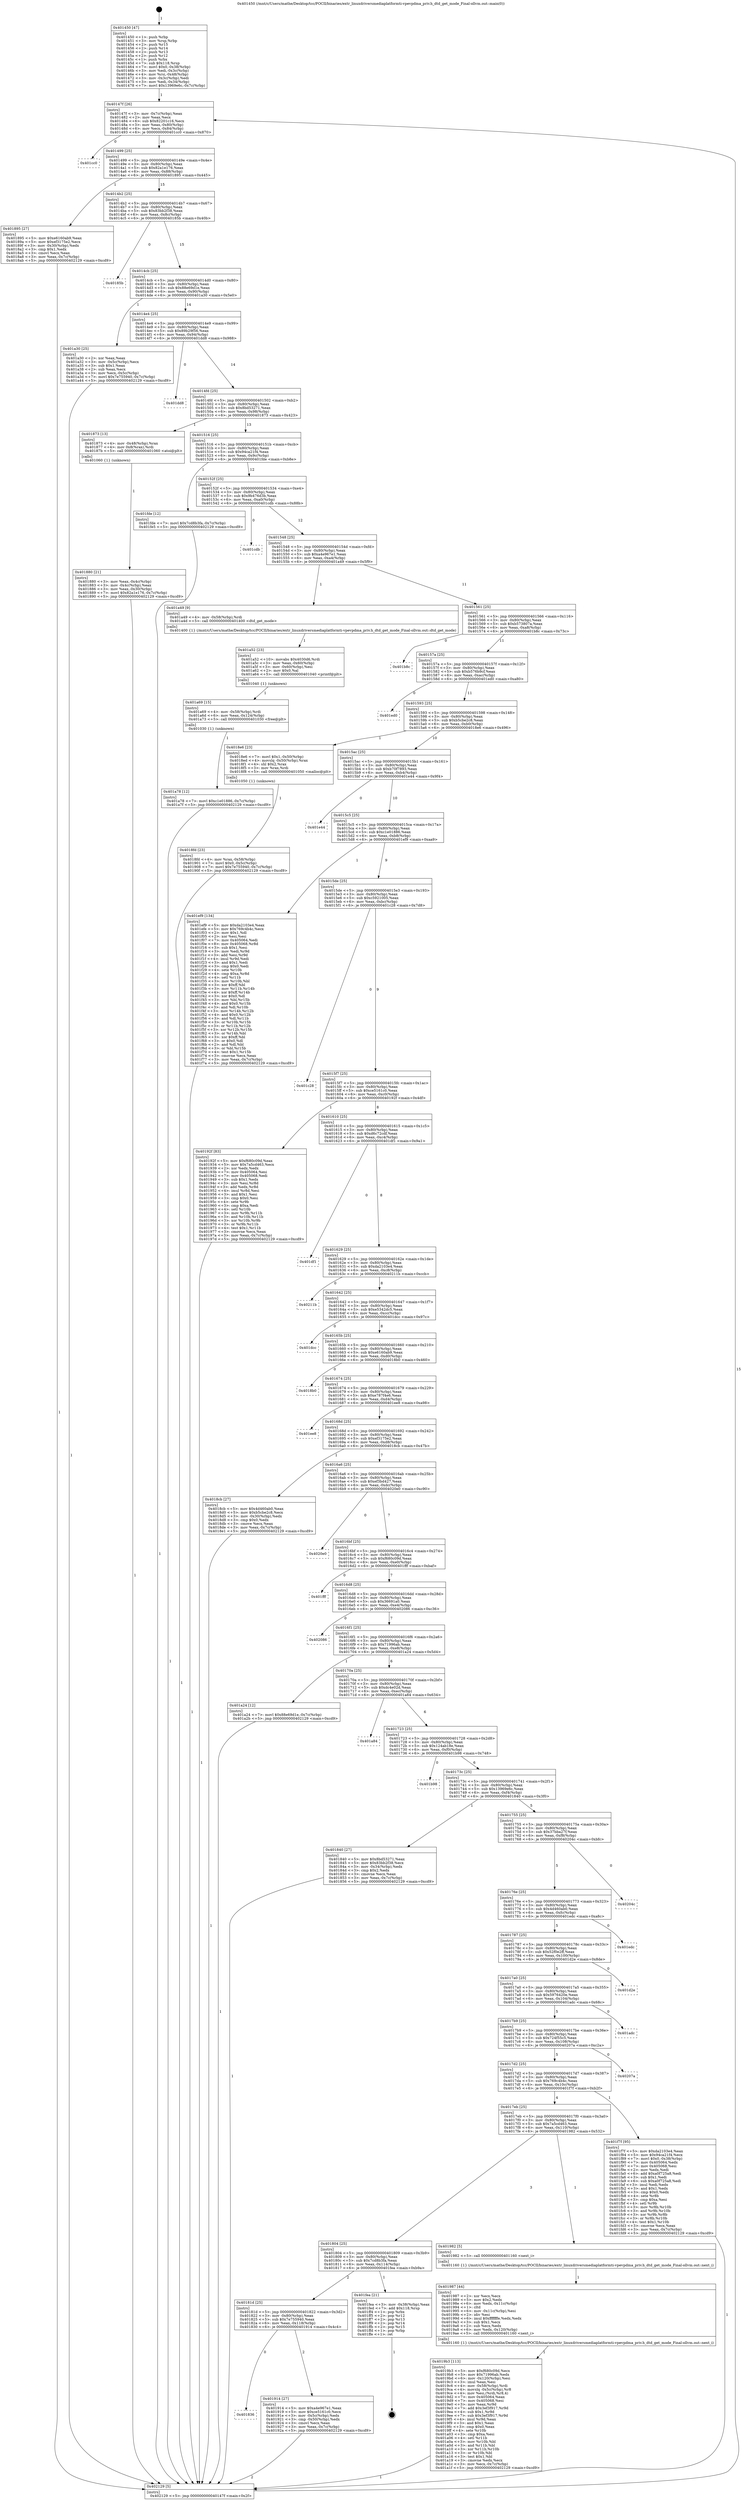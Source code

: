 digraph "0x401450" {
  label = "0x401450 (/mnt/c/Users/mathe/Desktop/tcc/POCII/binaries/extr_linuxdriversmediaplatformti-vpevpdma_priv.h_dtd_get_mode_Final-ollvm.out::main(0))"
  labelloc = "t"
  node[shape=record]

  Entry [label="",width=0.3,height=0.3,shape=circle,fillcolor=black,style=filled]
  "0x40147f" [label="{
     0x40147f [26]\l
     | [instrs]\l
     &nbsp;&nbsp;0x40147f \<+3\>: mov -0x7c(%rbp),%eax\l
     &nbsp;&nbsp;0x401482 \<+2\>: mov %eax,%ecx\l
     &nbsp;&nbsp;0x401484 \<+6\>: sub $0x82201c16,%ecx\l
     &nbsp;&nbsp;0x40148a \<+3\>: mov %eax,-0x80(%rbp)\l
     &nbsp;&nbsp;0x40148d \<+6\>: mov %ecx,-0x84(%rbp)\l
     &nbsp;&nbsp;0x401493 \<+6\>: je 0000000000401cc0 \<main+0x870\>\l
  }"]
  "0x401cc0" [label="{
     0x401cc0\l
  }", style=dashed]
  "0x401499" [label="{
     0x401499 [25]\l
     | [instrs]\l
     &nbsp;&nbsp;0x401499 \<+5\>: jmp 000000000040149e \<main+0x4e\>\l
     &nbsp;&nbsp;0x40149e \<+3\>: mov -0x80(%rbp),%eax\l
     &nbsp;&nbsp;0x4014a1 \<+5\>: sub $0x82a1e176,%eax\l
     &nbsp;&nbsp;0x4014a6 \<+6\>: mov %eax,-0x88(%rbp)\l
     &nbsp;&nbsp;0x4014ac \<+6\>: je 0000000000401895 \<main+0x445\>\l
  }"]
  Exit [label="",width=0.3,height=0.3,shape=circle,fillcolor=black,style=filled,peripheries=2]
  "0x401895" [label="{
     0x401895 [27]\l
     | [instrs]\l
     &nbsp;&nbsp;0x401895 \<+5\>: mov $0xe6160ab9,%eax\l
     &nbsp;&nbsp;0x40189a \<+5\>: mov $0xef3175e2,%ecx\l
     &nbsp;&nbsp;0x40189f \<+3\>: mov -0x30(%rbp),%edx\l
     &nbsp;&nbsp;0x4018a2 \<+3\>: cmp $0x1,%edx\l
     &nbsp;&nbsp;0x4018a5 \<+3\>: cmovl %ecx,%eax\l
     &nbsp;&nbsp;0x4018a8 \<+3\>: mov %eax,-0x7c(%rbp)\l
     &nbsp;&nbsp;0x4018ab \<+5\>: jmp 0000000000402129 \<main+0xcd9\>\l
  }"]
  "0x4014b2" [label="{
     0x4014b2 [25]\l
     | [instrs]\l
     &nbsp;&nbsp;0x4014b2 \<+5\>: jmp 00000000004014b7 \<main+0x67\>\l
     &nbsp;&nbsp;0x4014b7 \<+3\>: mov -0x80(%rbp),%eax\l
     &nbsp;&nbsp;0x4014ba \<+5\>: sub $0x83bb2f38,%eax\l
     &nbsp;&nbsp;0x4014bf \<+6\>: mov %eax,-0x8c(%rbp)\l
     &nbsp;&nbsp;0x4014c5 \<+6\>: je 000000000040185b \<main+0x40b\>\l
  }"]
  "0x401a78" [label="{
     0x401a78 [12]\l
     | [instrs]\l
     &nbsp;&nbsp;0x401a78 \<+7\>: movl $0xc1e01886,-0x7c(%rbp)\l
     &nbsp;&nbsp;0x401a7f \<+5\>: jmp 0000000000402129 \<main+0xcd9\>\l
  }"]
  "0x40185b" [label="{
     0x40185b\l
  }", style=dashed]
  "0x4014cb" [label="{
     0x4014cb [25]\l
     | [instrs]\l
     &nbsp;&nbsp;0x4014cb \<+5\>: jmp 00000000004014d0 \<main+0x80\>\l
     &nbsp;&nbsp;0x4014d0 \<+3\>: mov -0x80(%rbp),%eax\l
     &nbsp;&nbsp;0x4014d3 \<+5\>: sub $0x88e69d1e,%eax\l
     &nbsp;&nbsp;0x4014d8 \<+6\>: mov %eax,-0x90(%rbp)\l
     &nbsp;&nbsp;0x4014de \<+6\>: je 0000000000401a30 \<main+0x5e0\>\l
  }"]
  "0x401a69" [label="{
     0x401a69 [15]\l
     | [instrs]\l
     &nbsp;&nbsp;0x401a69 \<+4\>: mov -0x58(%rbp),%rdi\l
     &nbsp;&nbsp;0x401a6d \<+6\>: mov %eax,-0x124(%rbp)\l
     &nbsp;&nbsp;0x401a73 \<+5\>: call 0000000000401030 \<free@plt\>\l
     | [calls]\l
     &nbsp;&nbsp;0x401030 \{1\} (unknown)\l
  }"]
  "0x401a30" [label="{
     0x401a30 [25]\l
     | [instrs]\l
     &nbsp;&nbsp;0x401a30 \<+2\>: xor %eax,%eax\l
     &nbsp;&nbsp;0x401a32 \<+3\>: mov -0x5c(%rbp),%ecx\l
     &nbsp;&nbsp;0x401a35 \<+3\>: sub $0x1,%eax\l
     &nbsp;&nbsp;0x401a38 \<+2\>: sub %eax,%ecx\l
     &nbsp;&nbsp;0x401a3a \<+3\>: mov %ecx,-0x5c(%rbp)\l
     &nbsp;&nbsp;0x401a3d \<+7\>: movl $0x7e755940,-0x7c(%rbp)\l
     &nbsp;&nbsp;0x401a44 \<+5\>: jmp 0000000000402129 \<main+0xcd9\>\l
  }"]
  "0x4014e4" [label="{
     0x4014e4 [25]\l
     | [instrs]\l
     &nbsp;&nbsp;0x4014e4 \<+5\>: jmp 00000000004014e9 \<main+0x99\>\l
     &nbsp;&nbsp;0x4014e9 \<+3\>: mov -0x80(%rbp),%eax\l
     &nbsp;&nbsp;0x4014ec \<+5\>: sub $0x89b29f56,%eax\l
     &nbsp;&nbsp;0x4014f1 \<+6\>: mov %eax,-0x94(%rbp)\l
     &nbsp;&nbsp;0x4014f7 \<+6\>: je 0000000000401dd8 \<main+0x988\>\l
  }"]
  "0x401a52" [label="{
     0x401a52 [23]\l
     | [instrs]\l
     &nbsp;&nbsp;0x401a52 \<+10\>: movabs $0x4030d6,%rdi\l
     &nbsp;&nbsp;0x401a5c \<+3\>: mov %eax,-0x60(%rbp)\l
     &nbsp;&nbsp;0x401a5f \<+3\>: mov -0x60(%rbp),%esi\l
     &nbsp;&nbsp;0x401a62 \<+2\>: mov $0x0,%al\l
     &nbsp;&nbsp;0x401a64 \<+5\>: call 0000000000401040 \<printf@plt\>\l
     | [calls]\l
     &nbsp;&nbsp;0x401040 \{1\} (unknown)\l
  }"]
  "0x401dd8" [label="{
     0x401dd8\l
  }", style=dashed]
  "0x4014fd" [label="{
     0x4014fd [25]\l
     | [instrs]\l
     &nbsp;&nbsp;0x4014fd \<+5\>: jmp 0000000000401502 \<main+0xb2\>\l
     &nbsp;&nbsp;0x401502 \<+3\>: mov -0x80(%rbp),%eax\l
     &nbsp;&nbsp;0x401505 \<+5\>: sub $0x8bd53271,%eax\l
     &nbsp;&nbsp;0x40150a \<+6\>: mov %eax,-0x98(%rbp)\l
     &nbsp;&nbsp;0x401510 \<+6\>: je 0000000000401873 \<main+0x423\>\l
  }"]
  "0x4019b3" [label="{
     0x4019b3 [113]\l
     | [instrs]\l
     &nbsp;&nbsp;0x4019b3 \<+5\>: mov $0xf680c09d,%ecx\l
     &nbsp;&nbsp;0x4019b8 \<+5\>: mov $0x71996ab,%edx\l
     &nbsp;&nbsp;0x4019bd \<+6\>: mov -0x120(%rbp),%esi\l
     &nbsp;&nbsp;0x4019c3 \<+3\>: imul %eax,%esi\l
     &nbsp;&nbsp;0x4019c6 \<+4\>: mov -0x58(%rbp),%rdi\l
     &nbsp;&nbsp;0x4019ca \<+4\>: movslq -0x5c(%rbp),%r8\l
     &nbsp;&nbsp;0x4019ce \<+4\>: mov %esi,(%rdi,%r8,4)\l
     &nbsp;&nbsp;0x4019d2 \<+7\>: mov 0x405064,%eax\l
     &nbsp;&nbsp;0x4019d9 \<+7\>: mov 0x405068,%esi\l
     &nbsp;&nbsp;0x4019e0 \<+3\>: mov %eax,%r9d\l
     &nbsp;&nbsp;0x4019e3 \<+7\>: add $0x3ef3f917,%r9d\l
     &nbsp;&nbsp;0x4019ea \<+4\>: sub $0x1,%r9d\l
     &nbsp;&nbsp;0x4019ee \<+7\>: sub $0x3ef3f917,%r9d\l
     &nbsp;&nbsp;0x4019f5 \<+4\>: imul %r9d,%eax\l
     &nbsp;&nbsp;0x4019f9 \<+3\>: and $0x1,%eax\l
     &nbsp;&nbsp;0x4019fc \<+3\>: cmp $0x0,%eax\l
     &nbsp;&nbsp;0x4019ff \<+4\>: sete %r10b\l
     &nbsp;&nbsp;0x401a03 \<+3\>: cmp $0xa,%esi\l
     &nbsp;&nbsp;0x401a06 \<+4\>: setl %r11b\l
     &nbsp;&nbsp;0x401a0a \<+3\>: mov %r10b,%bl\l
     &nbsp;&nbsp;0x401a0d \<+3\>: and %r11b,%bl\l
     &nbsp;&nbsp;0x401a10 \<+3\>: xor %r11b,%r10b\l
     &nbsp;&nbsp;0x401a13 \<+3\>: or %r10b,%bl\l
     &nbsp;&nbsp;0x401a16 \<+3\>: test $0x1,%bl\l
     &nbsp;&nbsp;0x401a19 \<+3\>: cmovne %edx,%ecx\l
     &nbsp;&nbsp;0x401a1c \<+3\>: mov %ecx,-0x7c(%rbp)\l
     &nbsp;&nbsp;0x401a1f \<+5\>: jmp 0000000000402129 \<main+0xcd9\>\l
  }"]
  "0x401873" [label="{
     0x401873 [13]\l
     | [instrs]\l
     &nbsp;&nbsp;0x401873 \<+4\>: mov -0x48(%rbp),%rax\l
     &nbsp;&nbsp;0x401877 \<+4\>: mov 0x8(%rax),%rdi\l
     &nbsp;&nbsp;0x40187b \<+5\>: call 0000000000401060 \<atoi@plt\>\l
     | [calls]\l
     &nbsp;&nbsp;0x401060 \{1\} (unknown)\l
  }"]
  "0x401516" [label="{
     0x401516 [25]\l
     | [instrs]\l
     &nbsp;&nbsp;0x401516 \<+5\>: jmp 000000000040151b \<main+0xcb\>\l
     &nbsp;&nbsp;0x40151b \<+3\>: mov -0x80(%rbp),%eax\l
     &nbsp;&nbsp;0x40151e \<+5\>: sub $0x94ca21f4,%eax\l
     &nbsp;&nbsp;0x401523 \<+6\>: mov %eax,-0x9c(%rbp)\l
     &nbsp;&nbsp;0x401529 \<+6\>: je 0000000000401fde \<main+0xb8e\>\l
  }"]
  "0x401987" [label="{
     0x401987 [44]\l
     | [instrs]\l
     &nbsp;&nbsp;0x401987 \<+2\>: xor %ecx,%ecx\l
     &nbsp;&nbsp;0x401989 \<+5\>: mov $0x2,%edx\l
     &nbsp;&nbsp;0x40198e \<+6\>: mov %edx,-0x11c(%rbp)\l
     &nbsp;&nbsp;0x401994 \<+1\>: cltd\l
     &nbsp;&nbsp;0x401995 \<+6\>: mov -0x11c(%rbp),%esi\l
     &nbsp;&nbsp;0x40199b \<+2\>: idiv %esi\l
     &nbsp;&nbsp;0x40199d \<+6\>: imul $0xfffffffe,%edx,%edx\l
     &nbsp;&nbsp;0x4019a3 \<+3\>: sub $0x1,%ecx\l
     &nbsp;&nbsp;0x4019a6 \<+2\>: sub %ecx,%edx\l
     &nbsp;&nbsp;0x4019a8 \<+6\>: mov %edx,-0x120(%rbp)\l
     &nbsp;&nbsp;0x4019ae \<+5\>: call 0000000000401160 \<next_i\>\l
     | [calls]\l
     &nbsp;&nbsp;0x401160 \{1\} (/mnt/c/Users/mathe/Desktop/tcc/POCII/binaries/extr_linuxdriversmediaplatformti-vpevpdma_priv.h_dtd_get_mode_Final-ollvm.out::next_i)\l
  }"]
  "0x401fde" [label="{
     0x401fde [12]\l
     | [instrs]\l
     &nbsp;&nbsp;0x401fde \<+7\>: movl $0x7cd8b3fa,-0x7c(%rbp)\l
     &nbsp;&nbsp;0x401fe5 \<+5\>: jmp 0000000000402129 \<main+0xcd9\>\l
  }"]
  "0x40152f" [label="{
     0x40152f [25]\l
     | [instrs]\l
     &nbsp;&nbsp;0x40152f \<+5\>: jmp 0000000000401534 \<main+0xe4\>\l
     &nbsp;&nbsp;0x401534 \<+3\>: mov -0x80(%rbp),%eax\l
     &nbsp;&nbsp;0x401537 \<+5\>: sub $0x9b476d3b,%eax\l
     &nbsp;&nbsp;0x40153c \<+6\>: mov %eax,-0xa0(%rbp)\l
     &nbsp;&nbsp;0x401542 \<+6\>: je 0000000000401cdb \<main+0x88b\>\l
  }"]
  "0x401836" [label="{
     0x401836\l
  }", style=dashed]
  "0x401cdb" [label="{
     0x401cdb\l
  }", style=dashed]
  "0x401548" [label="{
     0x401548 [25]\l
     | [instrs]\l
     &nbsp;&nbsp;0x401548 \<+5\>: jmp 000000000040154d \<main+0xfd\>\l
     &nbsp;&nbsp;0x40154d \<+3\>: mov -0x80(%rbp),%eax\l
     &nbsp;&nbsp;0x401550 \<+5\>: sub $0xa4e967e1,%eax\l
     &nbsp;&nbsp;0x401555 \<+6\>: mov %eax,-0xa4(%rbp)\l
     &nbsp;&nbsp;0x40155b \<+6\>: je 0000000000401a49 \<main+0x5f9\>\l
  }"]
  "0x401914" [label="{
     0x401914 [27]\l
     | [instrs]\l
     &nbsp;&nbsp;0x401914 \<+5\>: mov $0xa4e967e1,%eax\l
     &nbsp;&nbsp;0x401919 \<+5\>: mov $0xce5161c0,%ecx\l
     &nbsp;&nbsp;0x40191e \<+3\>: mov -0x5c(%rbp),%edx\l
     &nbsp;&nbsp;0x401921 \<+3\>: cmp -0x50(%rbp),%edx\l
     &nbsp;&nbsp;0x401924 \<+3\>: cmovl %ecx,%eax\l
     &nbsp;&nbsp;0x401927 \<+3\>: mov %eax,-0x7c(%rbp)\l
     &nbsp;&nbsp;0x40192a \<+5\>: jmp 0000000000402129 \<main+0xcd9\>\l
  }"]
  "0x401a49" [label="{
     0x401a49 [9]\l
     | [instrs]\l
     &nbsp;&nbsp;0x401a49 \<+4\>: mov -0x58(%rbp),%rdi\l
     &nbsp;&nbsp;0x401a4d \<+5\>: call 0000000000401400 \<dtd_get_mode\>\l
     | [calls]\l
     &nbsp;&nbsp;0x401400 \{1\} (/mnt/c/Users/mathe/Desktop/tcc/POCII/binaries/extr_linuxdriversmediaplatformti-vpevpdma_priv.h_dtd_get_mode_Final-ollvm.out::dtd_get_mode)\l
  }"]
  "0x401561" [label="{
     0x401561 [25]\l
     | [instrs]\l
     &nbsp;&nbsp;0x401561 \<+5\>: jmp 0000000000401566 \<main+0x116\>\l
     &nbsp;&nbsp;0x401566 \<+3\>: mov -0x80(%rbp),%eax\l
     &nbsp;&nbsp;0x401569 \<+5\>: sub $0xb573807a,%eax\l
     &nbsp;&nbsp;0x40156e \<+6\>: mov %eax,-0xa8(%rbp)\l
     &nbsp;&nbsp;0x401574 \<+6\>: je 0000000000401b8c \<main+0x73c\>\l
  }"]
  "0x40181d" [label="{
     0x40181d [25]\l
     | [instrs]\l
     &nbsp;&nbsp;0x40181d \<+5\>: jmp 0000000000401822 \<main+0x3d2\>\l
     &nbsp;&nbsp;0x401822 \<+3\>: mov -0x80(%rbp),%eax\l
     &nbsp;&nbsp;0x401825 \<+5\>: sub $0x7e755940,%eax\l
     &nbsp;&nbsp;0x40182a \<+6\>: mov %eax,-0x118(%rbp)\l
     &nbsp;&nbsp;0x401830 \<+6\>: je 0000000000401914 \<main+0x4c4\>\l
  }"]
  "0x401b8c" [label="{
     0x401b8c\l
  }", style=dashed]
  "0x40157a" [label="{
     0x40157a [25]\l
     | [instrs]\l
     &nbsp;&nbsp;0x40157a \<+5\>: jmp 000000000040157f \<main+0x12f\>\l
     &nbsp;&nbsp;0x40157f \<+3\>: mov -0x80(%rbp),%eax\l
     &nbsp;&nbsp;0x401582 \<+5\>: sub $0xb576b9cf,%eax\l
     &nbsp;&nbsp;0x401587 \<+6\>: mov %eax,-0xac(%rbp)\l
     &nbsp;&nbsp;0x40158d \<+6\>: je 0000000000401ed0 \<main+0xa80\>\l
  }"]
  "0x401fea" [label="{
     0x401fea [21]\l
     | [instrs]\l
     &nbsp;&nbsp;0x401fea \<+3\>: mov -0x38(%rbp),%eax\l
     &nbsp;&nbsp;0x401fed \<+7\>: add $0x118,%rsp\l
     &nbsp;&nbsp;0x401ff4 \<+1\>: pop %rbx\l
     &nbsp;&nbsp;0x401ff5 \<+2\>: pop %r12\l
     &nbsp;&nbsp;0x401ff7 \<+2\>: pop %r13\l
     &nbsp;&nbsp;0x401ff9 \<+2\>: pop %r14\l
     &nbsp;&nbsp;0x401ffb \<+2\>: pop %r15\l
     &nbsp;&nbsp;0x401ffd \<+1\>: pop %rbp\l
     &nbsp;&nbsp;0x401ffe \<+1\>: ret\l
  }"]
  "0x401ed0" [label="{
     0x401ed0\l
  }", style=dashed]
  "0x401593" [label="{
     0x401593 [25]\l
     | [instrs]\l
     &nbsp;&nbsp;0x401593 \<+5\>: jmp 0000000000401598 \<main+0x148\>\l
     &nbsp;&nbsp;0x401598 \<+3\>: mov -0x80(%rbp),%eax\l
     &nbsp;&nbsp;0x40159b \<+5\>: sub $0xb5cbe2c8,%eax\l
     &nbsp;&nbsp;0x4015a0 \<+6\>: mov %eax,-0xb0(%rbp)\l
     &nbsp;&nbsp;0x4015a6 \<+6\>: je 00000000004018e6 \<main+0x496\>\l
  }"]
  "0x401804" [label="{
     0x401804 [25]\l
     | [instrs]\l
     &nbsp;&nbsp;0x401804 \<+5\>: jmp 0000000000401809 \<main+0x3b9\>\l
     &nbsp;&nbsp;0x401809 \<+3\>: mov -0x80(%rbp),%eax\l
     &nbsp;&nbsp;0x40180c \<+5\>: sub $0x7cd8b3fa,%eax\l
     &nbsp;&nbsp;0x401811 \<+6\>: mov %eax,-0x114(%rbp)\l
     &nbsp;&nbsp;0x401817 \<+6\>: je 0000000000401fea \<main+0xb9a\>\l
  }"]
  "0x4018e6" [label="{
     0x4018e6 [23]\l
     | [instrs]\l
     &nbsp;&nbsp;0x4018e6 \<+7\>: movl $0x1,-0x50(%rbp)\l
     &nbsp;&nbsp;0x4018ed \<+4\>: movslq -0x50(%rbp),%rax\l
     &nbsp;&nbsp;0x4018f1 \<+4\>: shl $0x2,%rax\l
     &nbsp;&nbsp;0x4018f5 \<+3\>: mov %rax,%rdi\l
     &nbsp;&nbsp;0x4018f8 \<+5\>: call 0000000000401050 \<malloc@plt\>\l
     | [calls]\l
     &nbsp;&nbsp;0x401050 \{1\} (unknown)\l
  }"]
  "0x4015ac" [label="{
     0x4015ac [25]\l
     | [instrs]\l
     &nbsp;&nbsp;0x4015ac \<+5\>: jmp 00000000004015b1 \<main+0x161\>\l
     &nbsp;&nbsp;0x4015b1 \<+3\>: mov -0x80(%rbp),%eax\l
     &nbsp;&nbsp;0x4015b4 \<+5\>: sub $0xb70f7893,%eax\l
     &nbsp;&nbsp;0x4015b9 \<+6\>: mov %eax,-0xb4(%rbp)\l
     &nbsp;&nbsp;0x4015bf \<+6\>: je 0000000000401e44 \<main+0x9f4\>\l
  }"]
  "0x401982" [label="{
     0x401982 [5]\l
     | [instrs]\l
     &nbsp;&nbsp;0x401982 \<+5\>: call 0000000000401160 \<next_i\>\l
     | [calls]\l
     &nbsp;&nbsp;0x401160 \{1\} (/mnt/c/Users/mathe/Desktop/tcc/POCII/binaries/extr_linuxdriversmediaplatformti-vpevpdma_priv.h_dtd_get_mode_Final-ollvm.out::next_i)\l
  }"]
  "0x401e44" [label="{
     0x401e44\l
  }", style=dashed]
  "0x4015c5" [label="{
     0x4015c5 [25]\l
     | [instrs]\l
     &nbsp;&nbsp;0x4015c5 \<+5\>: jmp 00000000004015ca \<main+0x17a\>\l
     &nbsp;&nbsp;0x4015ca \<+3\>: mov -0x80(%rbp),%eax\l
     &nbsp;&nbsp;0x4015cd \<+5\>: sub $0xc1e01886,%eax\l
     &nbsp;&nbsp;0x4015d2 \<+6\>: mov %eax,-0xb8(%rbp)\l
     &nbsp;&nbsp;0x4015d8 \<+6\>: je 0000000000401ef9 \<main+0xaa9\>\l
  }"]
  "0x4017eb" [label="{
     0x4017eb [25]\l
     | [instrs]\l
     &nbsp;&nbsp;0x4017eb \<+5\>: jmp 00000000004017f0 \<main+0x3a0\>\l
     &nbsp;&nbsp;0x4017f0 \<+3\>: mov -0x80(%rbp),%eax\l
     &nbsp;&nbsp;0x4017f3 \<+5\>: sub $0x7a5cd463,%eax\l
     &nbsp;&nbsp;0x4017f8 \<+6\>: mov %eax,-0x110(%rbp)\l
     &nbsp;&nbsp;0x4017fe \<+6\>: je 0000000000401982 \<main+0x532\>\l
  }"]
  "0x401ef9" [label="{
     0x401ef9 [134]\l
     | [instrs]\l
     &nbsp;&nbsp;0x401ef9 \<+5\>: mov $0xda2103e4,%eax\l
     &nbsp;&nbsp;0x401efe \<+5\>: mov $0x769c4b4c,%ecx\l
     &nbsp;&nbsp;0x401f03 \<+2\>: mov $0x1,%dl\l
     &nbsp;&nbsp;0x401f05 \<+2\>: xor %esi,%esi\l
     &nbsp;&nbsp;0x401f07 \<+7\>: mov 0x405064,%edi\l
     &nbsp;&nbsp;0x401f0e \<+8\>: mov 0x405068,%r8d\l
     &nbsp;&nbsp;0x401f16 \<+3\>: sub $0x1,%esi\l
     &nbsp;&nbsp;0x401f19 \<+3\>: mov %edi,%r9d\l
     &nbsp;&nbsp;0x401f1c \<+3\>: add %esi,%r9d\l
     &nbsp;&nbsp;0x401f1f \<+4\>: imul %r9d,%edi\l
     &nbsp;&nbsp;0x401f23 \<+3\>: and $0x1,%edi\l
     &nbsp;&nbsp;0x401f26 \<+3\>: cmp $0x0,%edi\l
     &nbsp;&nbsp;0x401f29 \<+4\>: sete %r10b\l
     &nbsp;&nbsp;0x401f2d \<+4\>: cmp $0xa,%r8d\l
     &nbsp;&nbsp;0x401f31 \<+4\>: setl %r11b\l
     &nbsp;&nbsp;0x401f35 \<+3\>: mov %r10b,%bl\l
     &nbsp;&nbsp;0x401f38 \<+3\>: xor $0xff,%bl\l
     &nbsp;&nbsp;0x401f3b \<+3\>: mov %r11b,%r14b\l
     &nbsp;&nbsp;0x401f3e \<+4\>: xor $0xff,%r14b\l
     &nbsp;&nbsp;0x401f42 \<+3\>: xor $0x0,%dl\l
     &nbsp;&nbsp;0x401f45 \<+3\>: mov %bl,%r15b\l
     &nbsp;&nbsp;0x401f48 \<+4\>: and $0x0,%r15b\l
     &nbsp;&nbsp;0x401f4c \<+3\>: and %dl,%r10b\l
     &nbsp;&nbsp;0x401f4f \<+3\>: mov %r14b,%r12b\l
     &nbsp;&nbsp;0x401f52 \<+4\>: and $0x0,%r12b\l
     &nbsp;&nbsp;0x401f56 \<+3\>: and %dl,%r11b\l
     &nbsp;&nbsp;0x401f59 \<+3\>: or %r10b,%r15b\l
     &nbsp;&nbsp;0x401f5c \<+3\>: or %r11b,%r12b\l
     &nbsp;&nbsp;0x401f5f \<+3\>: xor %r12b,%r15b\l
     &nbsp;&nbsp;0x401f62 \<+3\>: or %r14b,%bl\l
     &nbsp;&nbsp;0x401f65 \<+3\>: xor $0xff,%bl\l
     &nbsp;&nbsp;0x401f68 \<+3\>: or $0x0,%dl\l
     &nbsp;&nbsp;0x401f6b \<+2\>: and %dl,%bl\l
     &nbsp;&nbsp;0x401f6d \<+3\>: or %bl,%r15b\l
     &nbsp;&nbsp;0x401f70 \<+4\>: test $0x1,%r15b\l
     &nbsp;&nbsp;0x401f74 \<+3\>: cmovne %ecx,%eax\l
     &nbsp;&nbsp;0x401f77 \<+3\>: mov %eax,-0x7c(%rbp)\l
     &nbsp;&nbsp;0x401f7a \<+5\>: jmp 0000000000402129 \<main+0xcd9\>\l
  }"]
  "0x4015de" [label="{
     0x4015de [25]\l
     | [instrs]\l
     &nbsp;&nbsp;0x4015de \<+5\>: jmp 00000000004015e3 \<main+0x193\>\l
     &nbsp;&nbsp;0x4015e3 \<+3\>: mov -0x80(%rbp),%eax\l
     &nbsp;&nbsp;0x4015e6 \<+5\>: sub $0xc5921005,%eax\l
     &nbsp;&nbsp;0x4015eb \<+6\>: mov %eax,-0xbc(%rbp)\l
     &nbsp;&nbsp;0x4015f1 \<+6\>: je 0000000000401c28 \<main+0x7d8\>\l
  }"]
  "0x401f7f" [label="{
     0x401f7f [95]\l
     | [instrs]\l
     &nbsp;&nbsp;0x401f7f \<+5\>: mov $0xda2103e4,%eax\l
     &nbsp;&nbsp;0x401f84 \<+5\>: mov $0x94ca21f4,%ecx\l
     &nbsp;&nbsp;0x401f89 \<+7\>: movl $0x0,-0x38(%rbp)\l
     &nbsp;&nbsp;0x401f90 \<+7\>: mov 0x405064,%edx\l
     &nbsp;&nbsp;0x401f97 \<+7\>: mov 0x405068,%esi\l
     &nbsp;&nbsp;0x401f9e \<+2\>: mov %edx,%edi\l
     &nbsp;&nbsp;0x401fa0 \<+6\>: add $0xa0f725a8,%edi\l
     &nbsp;&nbsp;0x401fa6 \<+3\>: sub $0x1,%edi\l
     &nbsp;&nbsp;0x401fa9 \<+6\>: sub $0xa0f725a8,%edi\l
     &nbsp;&nbsp;0x401faf \<+3\>: imul %edi,%edx\l
     &nbsp;&nbsp;0x401fb2 \<+3\>: and $0x1,%edx\l
     &nbsp;&nbsp;0x401fb5 \<+3\>: cmp $0x0,%edx\l
     &nbsp;&nbsp;0x401fb8 \<+4\>: sete %r8b\l
     &nbsp;&nbsp;0x401fbc \<+3\>: cmp $0xa,%esi\l
     &nbsp;&nbsp;0x401fbf \<+4\>: setl %r9b\l
     &nbsp;&nbsp;0x401fc3 \<+3\>: mov %r8b,%r10b\l
     &nbsp;&nbsp;0x401fc6 \<+3\>: and %r9b,%r10b\l
     &nbsp;&nbsp;0x401fc9 \<+3\>: xor %r9b,%r8b\l
     &nbsp;&nbsp;0x401fcc \<+3\>: or %r8b,%r10b\l
     &nbsp;&nbsp;0x401fcf \<+4\>: test $0x1,%r10b\l
     &nbsp;&nbsp;0x401fd3 \<+3\>: cmovne %ecx,%eax\l
     &nbsp;&nbsp;0x401fd6 \<+3\>: mov %eax,-0x7c(%rbp)\l
     &nbsp;&nbsp;0x401fd9 \<+5\>: jmp 0000000000402129 \<main+0xcd9\>\l
  }"]
  "0x401c28" [label="{
     0x401c28\l
  }", style=dashed]
  "0x4015f7" [label="{
     0x4015f7 [25]\l
     | [instrs]\l
     &nbsp;&nbsp;0x4015f7 \<+5\>: jmp 00000000004015fc \<main+0x1ac\>\l
     &nbsp;&nbsp;0x4015fc \<+3\>: mov -0x80(%rbp),%eax\l
     &nbsp;&nbsp;0x4015ff \<+5\>: sub $0xce5161c0,%eax\l
     &nbsp;&nbsp;0x401604 \<+6\>: mov %eax,-0xc0(%rbp)\l
     &nbsp;&nbsp;0x40160a \<+6\>: je 000000000040192f \<main+0x4df\>\l
  }"]
  "0x4017d2" [label="{
     0x4017d2 [25]\l
     | [instrs]\l
     &nbsp;&nbsp;0x4017d2 \<+5\>: jmp 00000000004017d7 \<main+0x387\>\l
     &nbsp;&nbsp;0x4017d7 \<+3\>: mov -0x80(%rbp),%eax\l
     &nbsp;&nbsp;0x4017da \<+5\>: sub $0x769c4b4c,%eax\l
     &nbsp;&nbsp;0x4017df \<+6\>: mov %eax,-0x10c(%rbp)\l
     &nbsp;&nbsp;0x4017e5 \<+6\>: je 0000000000401f7f \<main+0xb2f\>\l
  }"]
  "0x40192f" [label="{
     0x40192f [83]\l
     | [instrs]\l
     &nbsp;&nbsp;0x40192f \<+5\>: mov $0xf680c09d,%eax\l
     &nbsp;&nbsp;0x401934 \<+5\>: mov $0x7a5cd463,%ecx\l
     &nbsp;&nbsp;0x401939 \<+2\>: xor %edx,%edx\l
     &nbsp;&nbsp;0x40193b \<+7\>: mov 0x405064,%esi\l
     &nbsp;&nbsp;0x401942 \<+7\>: mov 0x405068,%edi\l
     &nbsp;&nbsp;0x401949 \<+3\>: sub $0x1,%edx\l
     &nbsp;&nbsp;0x40194c \<+3\>: mov %esi,%r8d\l
     &nbsp;&nbsp;0x40194f \<+3\>: add %edx,%r8d\l
     &nbsp;&nbsp;0x401952 \<+4\>: imul %r8d,%esi\l
     &nbsp;&nbsp;0x401956 \<+3\>: and $0x1,%esi\l
     &nbsp;&nbsp;0x401959 \<+3\>: cmp $0x0,%esi\l
     &nbsp;&nbsp;0x40195c \<+4\>: sete %r9b\l
     &nbsp;&nbsp;0x401960 \<+3\>: cmp $0xa,%edi\l
     &nbsp;&nbsp;0x401963 \<+4\>: setl %r10b\l
     &nbsp;&nbsp;0x401967 \<+3\>: mov %r9b,%r11b\l
     &nbsp;&nbsp;0x40196a \<+3\>: and %r10b,%r11b\l
     &nbsp;&nbsp;0x40196d \<+3\>: xor %r10b,%r9b\l
     &nbsp;&nbsp;0x401970 \<+3\>: or %r9b,%r11b\l
     &nbsp;&nbsp;0x401973 \<+4\>: test $0x1,%r11b\l
     &nbsp;&nbsp;0x401977 \<+3\>: cmovne %ecx,%eax\l
     &nbsp;&nbsp;0x40197a \<+3\>: mov %eax,-0x7c(%rbp)\l
     &nbsp;&nbsp;0x40197d \<+5\>: jmp 0000000000402129 \<main+0xcd9\>\l
  }"]
  "0x401610" [label="{
     0x401610 [25]\l
     | [instrs]\l
     &nbsp;&nbsp;0x401610 \<+5\>: jmp 0000000000401615 \<main+0x1c5\>\l
     &nbsp;&nbsp;0x401615 \<+3\>: mov -0x80(%rbp),%eax\l
     &nbsp;&nbsp;0x401618 \<+5\>: sub $0xd6c72cdf,%eax\l
     &nbsp;&nbsp;0x40161d \<+6\>: mov %eax,-0xc4(%rbp)\l
     &nbsp;&nbsp;0x401623 \<+6\>: je 0000000000401df1 \<main+0x9a1\>\l
  }"]
  "0x40207a" [label="{
     0x40207a\l
  }", style=dashed]
  "0x401df1" [label="{
     0x401df1\l
  }", style=dashed]
  "0x401629" [label="{
     0x401629 [25]\l
     | [instrs]\l
     &nbsp;&nbsp;0x401629 \<+5\>: jmp 000000000040162e \<main+0x1de\>\l
     &nbsp;&nbsp;0x40162e \<+3\>: mov -0x80(%rbp),%eax\l
     &nbsp;&nbsp;0x401631 \<+5\>: sub $0xda2103e4,%eax\l
     &nbsp;&nbsp;0x401636 \<+6\>: mov %eax,-0xc8(%rbp)\l
     &nbsp;&nbsp;0x40163c \<+6\>: je 000000000040211b \<main+0xccb\>\l
  }"]
  "0x4017b9" [label="{
     0x4017b9 [25]\l
     | [instrs]\l
     &nbsp;&nbsp;0x4017b9 \<+5\>: jmp 00000000004017be \<main+0x36e\>\l
     &nbsp;&nbsp;0x4017be \<+3\>: mov -0x80(%rbp),%eax\l
     &nbsp;&nbsp;0x4017c1 \<+5\>: sub $0x724f55c5,%eax\l
     &nbsp;&nbsp;0x4017c6 \<+6\>: mov %eax,-0x108(%rbp)\l
     &nbsp;&nbsp;0x4017cc \<+6\>: je 000000000040207a \<main+0xc2a\>\l
  }"]
  "0x40211b" [label="{
     0x40211b\l
  }", style=dashed]
  "0x401642" [label="{
     0x401642 [25]\l
     | [instrs]\l
     &nbsp;&nbsp;0x401642 \<+5\>: jmp 0000000000401647 \<main+0x1f7\>\l
     &nbsp;&nbsp;0x401647 \<+3\>: mov -0x80(%rbp),%eax\l
     &nbsp;&nbsp;0x40164a \<+5\>: sub $0xe5342dc5,%eax\l
     &nbsp;&nbsp;0x40164f \<+6\>: mov %eax,-0xcc(%rbp)\l
     &nbsp;&nbsp;0x401655 \<+6\>: je 0000000000401dcc \<main+0x97c\>\l
  }"]
  "0x401adc" [label="{
     0x401adc\l
  }", style=dashed]
  "0x401dcc" [label="{
     0x401dcc\l
  }", style=dashed]
  "0x40165b" [label="{
     0x40165b [25]\l
     | [instrs]\l
     &nbsp;&nbsp;0x40165b \<+5\>: jmp 0000000000401660 \<main+0x210\>\l
     &nbsp;&nbsp;0x401660 \<+3\>: mov -0x80(%rbp),%eax\l
     &nbsp;&nbsp;0x401663 \<+5\>: sub $0xe6160ab9,%eax\l
     &nbsp;&nbsp;0x401668 \<+6\>: mov %eax,-0xd0(%rbp)\l
     &nbsp;&nbsp;0x40166e \<+6\>: je 00000000004018b0 \<main+0x460\>\l
  }"]
  "0x4017a0" [label="{
     0x4017a0 [25]\l
     | [instrs]\l
     &nbsp;&nbsp;0x4017a0 \<+5\>: jmp 00000000004017a5 \<main+0x355\>\l
     &nbsp;&nbsp;0x4017a5 \<+3\>: mov -0x80(%rbp),%eax\l
     &nbsp;&nbsp;0x4017a8 \<+5\>: sub $0x5976420e,%eax\l
     &nbsp;&nbsp;0x4017ad \<+6\>: mov %eax,-0x104(%rbp)\l
     &nbsp;&nbsp;0x4017b3 \<+6\>: je 0000000000401adc \<main+0x68c\>\l
  }"]
  "0x4018b0" [label="{
     0x4018b0\l
  }", style=dashed]
  "0x401674" [label="{
     0x401674 [25]\l
     | [instrs]\l
     &nbsp;&nbsp;0x401674 \<+5\>: jmp 0000000000401679 \<main+0x229\>\l
     &nbsp;&nbsp;0x401679 \<+3\>: mov -0x80(%rbp),%eax\l
     &nbsp;&nbsp;0x40167c \<+5\>: sub $0xe787f4e6,%eax\l
     &nbsp;&nbsp;0x401681 \<+6\>: mov %eax,-0xd4(%rbp)\l
     &nbsp;&nbsp;0x401687 \<+6\>: je 0000000000401ee8 \<main+0xa98\>\l
  }"]
  "0x401d2e" [label="{
     0x401d2e\l
  }", style=dashed]
  "0x401ee8" [label="{
     0x401ee8\l
  }", style=dashed]
  "0x40168d" [label="{
     0x40168d [25]\l
     | [instrs]\l
     &nbsp;&nbsp;0x40168d \<+5\>: jmp 0000000000401692 \<main+0x242\>\l
     &nbsp;&nbsp;0x401692 \<+3\>: mov -0x80(%rbp),%eax\l
     &nbsp;&nbsp;0x401695 \<+5\>: sub $0xef3175e2,%eax\l
     &nbsp;&nbsp;0x40169a \<+6\>: mov %eax,-0xd8(%rbp)\l
     &nbsp;&nbsp;0x4016a0 \<+6\>: je 00000000004018cb \<main+0x47b\>\l
  }"]
  "0x401787" [label="{
     0x401787 [25]\l
     | [instrs]\l
     &nbsp;&nbsp;0x401787 \<+5\>: jmp 000000000040178c \<main+0x33c\>\l
     &nbsp;&nbsp;0x40178c \<+3\>: mov -0x80(%rbp),%eax\l
     &nbsp;&nbsp;0x40178f \<+5\>: sub $0x52f0e2ff,%eax\l
     &nbsp;&nbsp;0x401794 \<+6\>: mov %eax,-0x100(%rbp)\l
     &nbsp;&nbsp;0x40179a \<+6\>: je 0000000000401d2e \<main+0x8de\>\l
  }"]
  "0x4018cb" [label="{
     0x4018cb [27]\l
     | [instrs]\l
     &nbsp;&nbsp;0x4018cb \<+5\>: mov $0x4d460ab0,%eax\l
     &nbsp;&nbsp;0x4018d0 \<+5\>: mov $0xb5cbe2c8,%ecx\l
     &nbsp;&nbsp;0x4018d5 \<+3\>: mov -0x30(%rbp),%edx\l
     &nbsp;&nbsp;0x4018d8 \<+3\>: cmp $0x0,%edx\l
     &nbsp;&nbsp;0x4018db \<+3\>: cmove %ecx,%eax\l
     &nbsp;&nbsp;0x4018de \<+3\>: mov %eax,-0x7c(%rbp)\l
     &nbsp;&nbsp;0x4018e1 \<+5\>: jmp 0000000000402129 \<main+0xcd9\>\l
  }"]
  "0x4016a6" [label="{
     0x4016a6 [25]\l
     | [instrs]\l
     &nbsp;&nbsp;0x4016a6 \<+5\>: jmp 00000000004016ab \<main+0x25b\>\l
     &nbsp;&nbsp;0x4016ab \<+3\>: mov -0x80(%rbp),%eax\l
     &nbsp;&nbsp;0x4016ae \<+5\>: sub $0xef3bd427,%eax\l
     &nbsp;&nbsp;0x4016b3 \<+6\>: mov %eax,-0xdc(%rbp)\l
     &nbsp;&nbsp;0x4016b9 \<+6\>: je 00000000004020e0 \<main+0xc90\>\l
  }"]
  "0x401edc" [label="{
     0x401edc\l
  }", style=dashed]
  "0x4020e0" [label="{
     0x4020e0\l
  }", style=dashed]
  "0x4016bf" [label="{
     0x4016bf [25]\l
     | [instrs]\l
     &nbsp;&nbsp;0x4016bf \<+5\>: jmp 00000000004016c4 \<main+0x274\>\l
     &nbsp;&nbsp;0x4016c4 \<+3\>: mov -0x80(%rbp),%eax\l
     &nbsp;&nbsp;0x4016c7 \<+5\>: sub $0xf680c09d,%eax\l
     &nbsp;&nbsp;0x4016cc \<+6\>: mov %eax,-0xe0(%rbp)\l
     &nbsp;&nbsp;0x4016d2 \<+6\>: je 0000000000401fff \<main+0xbaf\>\l
  }"]
  "0x40176e" [label="{
     0x40176e [25]\l
     | [instrs]\l
     &nbsp;&nbsp;0x40176e \<+5\>: jmp 0000000000401773 \<main+0x323\>\l
     &nbsp;&nbsp;0x401773 \<+3\>: mov -0x80(%rbp),%eax\l
     &nbsp;&nbsp;0x401776 \<+5\>: sub $0x4d460ab0,%eax\l
     &nbsp;&nbsp;0x40177b \<+6\>: mov %eax,-0xfc(%rbp)\l
     &nbsp;&nbsp;0x401781 \<+6\>: je 0000000000401edc \<main+0xa8c\>\l
  }"]
  "0x401fff" [label="{
     0x401fff\l
  }", style=dashed]
  "0x4016d8" [label="{
     0x4016d8 [25]\l
     | [instrs]\l
     &nbsp;&nbsp;0x4016d8 \<+5\>: jmp 00000000004016dd \<main+0x28d\>\l
     &nbsp;&nbsp;0x4016dd \<+3\>: mov -0x80(%rbp),%eax\l
     &nbsp;&nbsp;0x4016e0 \<+5\>: sub $0x36691a0,%eax\l
     &nbsp;&nbsp;0x4016e5 \<+6\>: mov %eax,-0xe4(%rbp)\l
     &nbsp;&nbsp;0x4016eb \<+6\>: je 0000000000402086 \<main+0xc36\>\l
  }"]
  "0x40204c" [label="{
     0x40204c\l
  }", style=dashed]
  "0x402086" [label="{
     0x402086\l
  }", style=dashed]
  "0x4016f1" [label="{
     0x4016f1 [25]\l
     | [instrs]\l
     &nbsp;&nbsp;0x4016f1 \<+5\>: jmp 00000000004016f6 \<main+0x2a6\>\l
     &nbsp;&nbsp;0x4016f6 \<+3\>: mov -0x80(%rbp),%eax\l
     &nbsp;&nbsp;0x4016f9 \<+5\>: sub $0x71996ab,%eax\l
     &nbsp;&nbsp;0x4016fe \<+6\>: mov %eax,-0xe8(%rbp)\l
     &nbsp;&nbsp;0x401704 \<+6\>: je 0000000000401a24 \<main+0x5d4\>\l
  }"]
  "0x4018fd" [label="{
     0x4018fd [23]\l
     | [instrs]\l
     &nbsp;&nbsp;0x4018fd \<+4\>: mov %rax,-0x58(%rbp)\l
     &nbsp;&nbsp;0x401901 \<+7\>: movl $0x0,-0x5c(%rbp)\l
     &nbsp;&nbsp;0x401908 \<+7\>: movl $0x7e755940,-0x7c(%rbp)\l
     &nbsp;&nbsp;0x40190f \<+5\>: jmp 0000000000402129 \<main+0xcd9\>\l
  }"]
  "0x401a24" [label="{
     0x401a24 [12]\l
     | [instrs]\l
     &nbsp;&nbsp;0x401a24 \<+7\>: movl $0x88e69d1e,-0x7c(%rbp)\l
     &nbsp;&nbsp;0x401a2b \<+5\>: jmp 0000000000402129 \<main+0xcd9\>\l
  }"]
  "0x40170a" [label="{
     0x40170a [25]\l
     | [instrs]\l
     &nbsp;&nbsp;0x40170a \<+5\>: jmp 000000000040170f \<main+0x2bf\>\l
     &nbsp;&nbsp;0x40170f \<+3\>: mov -0x80(%rbp),%eax\l
     &nbsp;&nbsp;0x401712 \<+5\>: sub $0xdc4e02d,%eax\l
     &nbsp;&nbsp;0x401717 \<+6\>: mov %eax,-0xec(%rbp)\l
     &nbsp;&nbsp;0x40171d \<+6\>: je 0000000000401a84 \<main+0x634\>\l
  }"]
  "0x401880" [label="{
     0x401880 [21]\l
     | [instrs]\l
     &nbsp;&nbsp;0x401880 \<+3\>: mov %eax,-0x4c(%rbp)\l
     &nbsp;&nbsp;0x401883 \<+3\>: mov -0x4c(%rbp),%eax\l
     &nbsp;&nbsp;0x401886 \<+3\>: mov %eax,-0x30(%rbp)\l
     &nbsp;&nbsp;0x401889 \<+7\>: movl $0x82a1e176,-0x7c(%rbp)\l
     &nbsp;&nbsp;0x401890 \<+5\>: jmp 0000000000402129 \<main+0xcd9\>\l
  }"]
  "0x401a84" [label="{
     0x401a84\l
  }", style=dashed]
  "0x401723" [label="{
     0x401723 [25]\l
     | [instrs]\l
     &nbsp;&nbsp;0x401723 \<+5\>: jmp 0000000000401728 \<main+0x2d8\>\l
     &nbsp;&nbsp;0x401728 \<+3\>: mov -0x80(%rbp),%eax\l
     &nbsp;&nbsp;0x40172b \<+5\>: sub $0x124ab18e,%eax\l
     &nbsp;&nbsp;0x401730 \<+6\>: mov %eax,-0xf0(%rbp)\l
     &nbsp;&nbsp;0x401736 \<+6\>: je 0000000000401b98 \<main+0x748\>\l
  }"]
  "0x401450" [label="{
     0x401450 [47]\l
     | [instrs]\l
     &nbsp;&nbsp;0x401450 \<+1\>: push %rbp\l
     &nbsp;&nbsp;0x401451 \<+3\>: mov %rsp,%rbp\l
     &nbsp;&nbsp;0x401454 \<+2\>: push %r15\l
     &nbsp;&nbsp;0x401456 \<+2\>: push %r14\l
     &nbsp;&nbsp;0x401458 \<+2\>: push %r13\l
     &nbsp;&nbsp;0x40145a \<+2\>: push %r12\l
     &nbsp;&nbsp;0x40145c \<+1\>: push %rbx\l
     &nbsp;&nbsp;0x40145d \<+7\>: sub $0x118,%rsp\l
     &nbsp;&nbsp;0x401464 \<+7\>: movl $0x0,-0x38(%rbp)\l
     &nbsp;&nbsp;0x40146b \<+3\>: mov %edi,-0x3c(%rbp)\l
     &nbsp;&nbsp;0x40146e \<+4\>: mov %rsi,-0x48(%rbp)\l
     &nbsp;&nbsp;0x401472 \<+3\>: mov -0x3c(%rbp),%edi\l
     &nbsp;&nbsp;0x401475 \<+3\>: mov %edi,-0x34(%rbp)\l
     &nbsp;&nbsp;0x401478 \<+7\>: movl $0x13969e6c,-0x7c(%rbp)\l
  }"]
  "0x401b98" [label="{
     0x401b98\l
  }", style=dashed]
  "0x40173c" [label="{
     0x40173c [25]\l
     | [instrs]\l
     &nbsp;&nbsp;0x40173c \<+5\>: jmp 0000000000401741 \<main+0x2f1\>\l
     &nbsp;&nbsp;0x401741 \<+3\>: mov -0x80(%rbp),%eax\l
     &nbsp;&nbsp;0x401744 \<+5\>: sub $0x13969e6c,%eax\l
     &nbsp;&nbsp;0x401749 \<+6\>: mov %eax,-0xf4(%rbp)\l
     &nbsp;&nbsp;0x40174f \<+6\>: je 0000000000401840 \<main+0x3f0\>\l
  }"]
  "0x402129" [label="{
     0x402129 [5]\l
     | [instrs]\l
     &nbsp;&nbsp;0x402129 \<+5\>: jmp 000000000040147f \<main+0x2f\>\l
  }"]
  "0x401840" [label="{
     0x401840 [27]\l
     | [instrs]\l
     &nbsp;&nbsp;0x401840 \<+5\>: mov $0x8bd53271,%eax\l
     &nbsp;&nbsp;0x401845 \<+5\>: mov $0x83bb2f38,%ecx\l
     &nbsp;&nbsp;0x40184a \<+3\>: mov -0x34(%rbp),%edx\l
     &nbsp;&nbsp;0x40184d \<+3\>: cmp $0x2,%edx\l
     &nbsp;&nbsp;0x401850 \<+3\>: cmovne %ecx,%eax\l
     &nbsp;&nbsp;0x401853 \<+3\>: mov %eax,-0x7c(%rbp)\l
     &nbsp;&nbsp;0x401856 \<+5\>: jmp 0000000000402129 \<main+0xcd9\>\l
  }"]
  "0x401755" [label="{
     0x401755 [25]\l
     | [instrs]\l
     &nbsp;&nbsp;0x401755 \<+5\>: jmp 000000000040175a \<main+0x30a\>\l
     &nbsp;&nbsp;0x40175a \<+3\>: mov -0x80(%rbp),%eax\l
     &nbsp;&nbsp;0x40175d \<+5\>: sub $0x37bba27f,%eax\l
     &nbsp;&nbsp;0x401762 \<+6\>: mov %eax,-0xf8(%rbp)\l
     &nbsp;&nbsp;0x401768 \<+6\>: je 000000000040204c \<main+0xbfc\>\l
  }"]
  Entry -> "0x401450" [label=" 1"]
  "0x40147f" -> "0x401cc0" [label=" 0"]
  "0x40147f" -> "0x401499" [label=" 16"]
  "0x401fea" -> Exit [label=" 1"]
  "0x401499" -> "0x401895" [label=" 1"]
  "0x401499" -> "0x4014b2" [label=" 15"]
  "0x401fde" -> "0x402129" [label=" 1"]
  "0x4014b2" -> "0x40185b" [label=" 0"]
  "0x4014b2" -> "0x4014cb" [label=" 15"]
  "0x401f7f" -> "0x402129" [label=" 1"]
  "0x4014cb" -> "0x401a30" [label=" 1"]
  "0x4014cb" -> "0x4014e4" [label=" 14"]
  "0x401ef9" -> "0x402129" [label=" 1"]
  "0x4014e4" -> "0x401dd8" [label=" 0"]
  "0x4014e4" -> "0x4014fd" [label=" 14"]
  "0x401a78" -> "0x402129" [label=" 1"]
  "0x4014fd" -> "0x401873" [label=" 1"]
  "0x4014fd" -> "0x401516" [label=" 13"]
  "0x401a69" -> "0x401a78" [label=" 1"]
  "0x401516" -> "0x401fde" [label=" 1"]
  "0x401516" -> "0x40152f" [label=" 12"]
  "0x401a52" -> "0x401a69" [label=" 1"]
  "0x40152f" -> "0x401cdb" [label=" 0"]
  "0x40152f" -> "0x401548" [label=" 12"]
  "0x401a49" -> "0x401a52" [label=" 1"]
  "0x401548" -> "0x401a49" [label=" 1"]
  "0x401548" -> "0x401561" [label=" 11"]
  "0x401a30" -> "0x402129" [label=" 1"]
  "0x401561" -> "0x401b8c" [label=" 0"]
  "0x401561" -> "0x40157a" [label=" 11"]
  "0x4019b3" -> "0x402129" [label=" 1"]
  "0x40157a" -> "0x401ed0" [label=" 0"]
  "0x40157a" -> "0x401593" [label=" 11"]
  "0x401987" -> "0x4019b3" [label=" 1"]
  "0x401593" -> "0x4018e6" [label=" 1"]
  "0x401593" -> "0x4015ac" [label=" 10"]
  "0x40192f" -> "0x402129" [label=" 1"]
  "0x4015ac" -> "0x401e44" [label=" 0"]
  "0x4015ac" -> "0x4015c5" [label=" 10"]
  "0x401914" -> "0x402129" [label=" 2"]
  "0x4015c5" -> "0x401ef9" [label=" 1"]
  "0x4015c5" -> "0x4015de" [label=" 9"]
  "0x40181d" -> "0x401914" [label=" 2"]
  "0x4015de" -> "0x401c28" [label=" 0"]
  "0x4015de" -> "0x4015f7" [label=" 9"]
  "0x401a24" -> "0x402129" [label=" 1"]
  "0x4015f7" -> "0x40192f" [label=" 1"]
  "0x4015f7" -> "0x401610" [label=" 8"]
  "0x401804" -> "0x401fea" [label=" 1"]
  "0x401610" -> "0x401df1" [label=" 0"]
  "0x401610" -> "0x401629" [label=" 8"]
  "0x401982" -> "0x401987" [label=" 1"]
  "0x401629" -> "0x40211b" [label=" 0"]
  "0x401629" -> "0x401642" [label=" 8"]
  "0x4017eb" -> "0x401982" [label=" 1"]
  "0x401642" -> "0x401dcc" [label=" 0"]
  "0x401642" -> "0x40165b" [label=" 8"]
  "0x40181d" -> "0x401836" [label=" 0"]
  "0x40165b" -> "0x4018b0" [label=" 0"]
  "0x40165b" -> "0x401674" [label=" 8"]
  "0x4017d2" -> "0x401f7f" [label=" 1"]
  "0x401674" -> "0x401ee8" [label=" 0"]
  "0x401674" -> "0x40168d" [label=" 8"]
  "0x401804" -> "0x40181d" [label=" 2"]
  "0x40168d" -> "0x4018cb" [label=" 1"]
  "0x40168d" -> "0x4016a6" [label=" 7"]
  "0x4017b9" -> "0x40207a" [label=" 0"]
  "0x4016a6" -> "0x4020e0" [label=" 0"]
  "0x4016a6" -> "0x4016bf" [label=" 7"]
  "0x4017eb" -> "0x401804" [label=" 3"]
  "0x4016bf" -> "0x401fff" [label=" 0"]
  "0x4016bf" -> "0x4016d8" [label=" 7"]
  "0x4017a0" -> "0x401adc" [label=" 0"]
  "0x4016d8" -> "0x402086" [label=" 0"]
  "0x4016d8" -> "0x4016f1" [label=" 7"]
  "0x4017d2" -> "0x4017eb" [label=" 4"]
  "0x4016f1" -> "0x401a24" [label=" 1"]
  "0x4016f1" -> "0x40170a" [label=" 6"]
  "0x401787" -> "0x401d2e" [label=" 0"]
  "0x40170a" -> "0x401a84" [label=" 0"]
  "0x40170a" -> "0x401723" [label=" 6"]
  "0x4017b9" -> "0x4017d2" [label=" 5"]
  "0x401723" -> "0x401b98" [label=" 0"]
  "0x401723" -> "0x40173c" [label=" 6"]
  "0x40176e" -> "0x401787" [label=" 5"]
  "0x40173c" -> "0x401840" [label=" 1"]
  "0x40173c" -> "0x401755" [label=" 5"]
  "0x401840" -> "0x402129" [label=" 1"]
  "0x401450" -> "0x40147f" [label=" 1"]
  "0x402129" -> "0x40147f" [label=" 15"]
  "0x401873" -> "0x401880" [label=" 1"]
  "0x401880" -> "0x402129" [label=" 1"]
  "0x401895" -> "0x402129" [label=" 1"]
  "0x4018cb" -> "0x402129" [label=" 1"]
  "0x4018e6" -> "0x4018fd" [label=" 1"]
  "0x4018fd" -> "0x402129" [label=" 1"]
  "0x401787" -> "0x4017a0" [label=" 5"]
  "0x401755" -> "0x40204c" [label=" 0"]
  "0x401755" -> "0x40176e" [label=" 5"]
  "0x4017a0" -> "0x4017b9" [label=" 5"]
  "0x40176e" -> "0x401edc" [label=" 0"]
}
